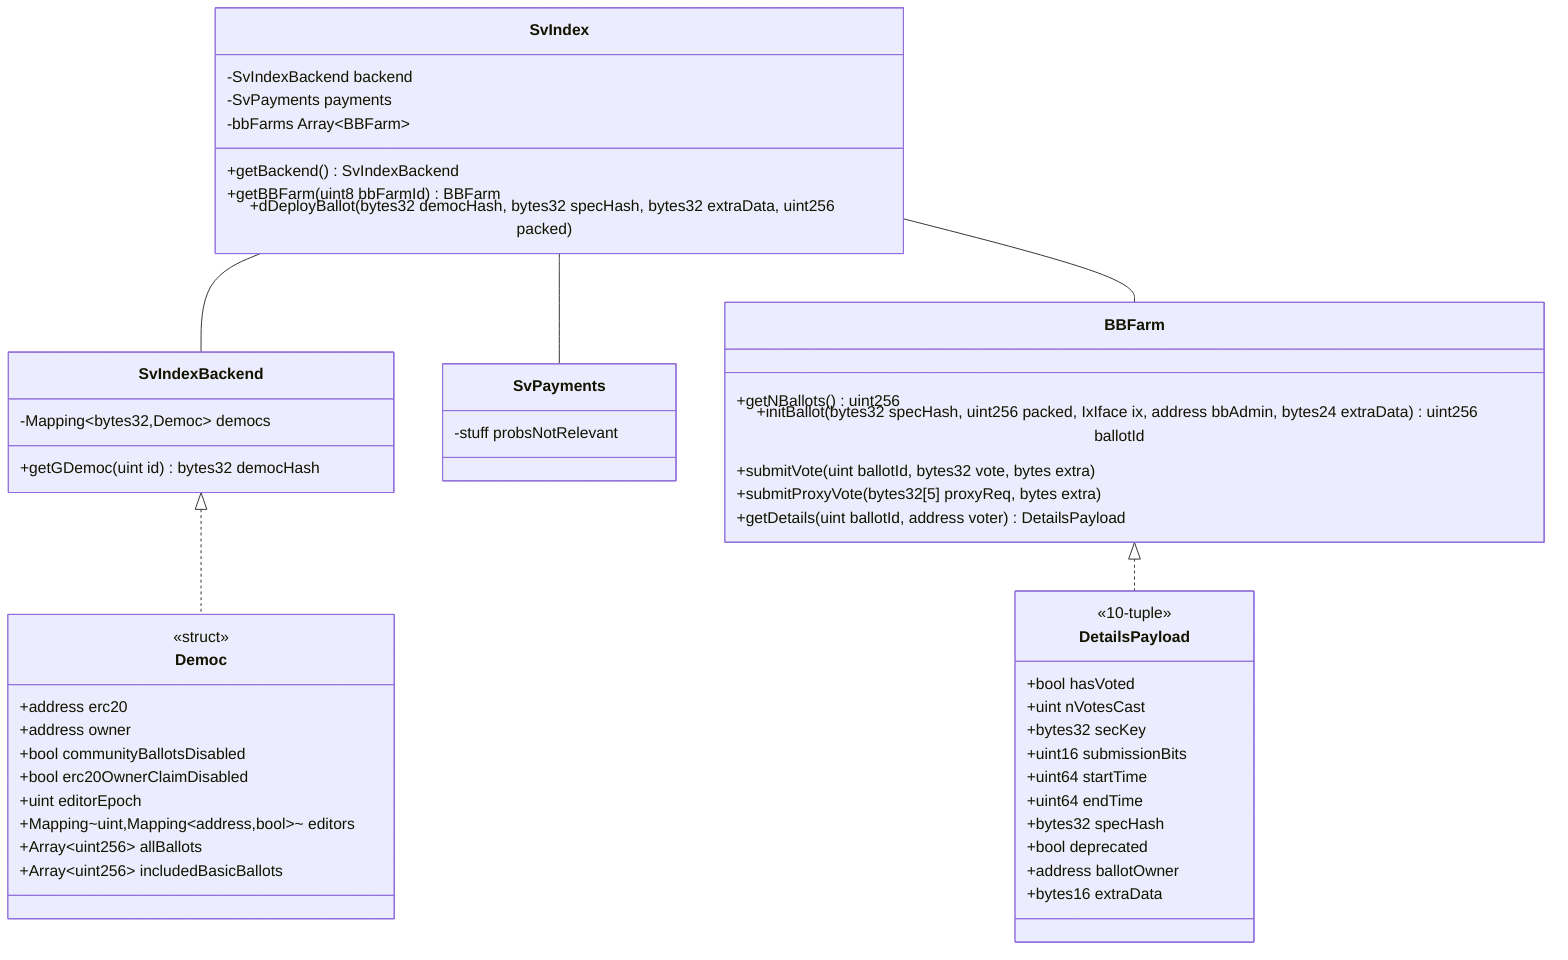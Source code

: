 classDiagram
    class SvIndex
    SvIndex : -SvIndexBackend backend
    SvIndex : -SvPayments payments
    SvIndex : -bbFarms Array~BBFarm~
    SvIndex : +getBackend() SvIndexBackend
    SvIndex : +getBBFarm(uint8 bbFarmId) BBFarm
    SvIndex : +dDeployBallot(bytes32 democHash, bytes32 specHash, bytes32 extraData, uint256 packed)

    class SvIndexBackend
    SvIndexBackend : -Mapping~bytes32,Democ~ democs
    SvIndexBackend : +getGDemoc(uint id) bytes32 democHash

    class Democ {
        <<struct>>
        +address erc20
        +address owner
        +bool communityBallotsDisabled
        +bool erc20OwnerClaimDisabled
        +uint editorEpoch
        +Mapping~uint,Mapping&ltaddress,bool&gt~ editors
        +Array~uint256~ allBallots
        +Array~uint256~ includedBasicBallots
    }

    class SvPayments
    SvPayments : -stuff probsNotRelevant

    class BBFarm
    BBFarm : +getNBallots() uint256
    BBFarm : +initBallot(bytes32 specHash, uint256 packed, IxIface ix, address bbAdmin, bytes24 extraData) uint256 ballotId
    BBFarm : +submitVote(uint ballotId, bytes32 vote, bytes extra)
    BBFarm : +submitProxyVote(bytes32[5] proxyReq, bytes extra)
    BBFarm : +getDetails(uint ballotId, address voter) DetailsPayload

    class DetailsPayload {
        <<10-tuple>>
        +bool hasVoted
        +uint nVotesCast
        +bytes32 secKey
        +uint16 submissionBits
        +uint64 startTime
        +uint64 endTime
        +bytes32 specHash
        +bool deprecated
        +address ballotOwner
        +bytes16 extraData
    }

    SvIndex -- SvIndexBackend
    SvIndexBackend <|.. Democ

    SvIndex -- BBFarm
    BBFarm <|.. DetailsPayload

    SvIndex -- SvPayments